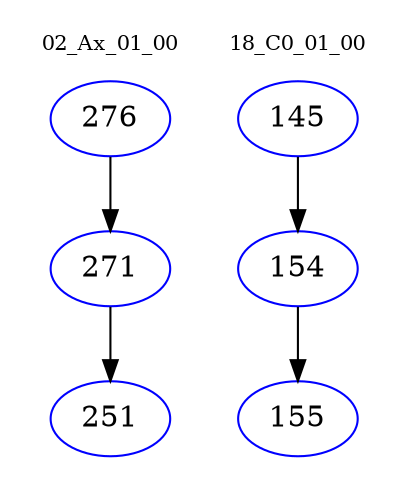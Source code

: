 digraph{
subgraph cluster_0 {
color = white
label = "02_Ax_01_00";
fontsize=10;
T0_276 [label="276", color="blue"]
T0_276 -> T0_271 [color="black"]
T0_271 [label="271", color="blue"]
T0_271 -> T0_251 [color="black"]
T0_251 [label="251", color="blue"]
}
subgraph cluster_1 {
color = white
label = "18_C0_01_00";
fontsize=10;
T1_145 [label="145", color="blue"]
T1_145 -> T1_154 [color="black"]
T1_154 [label="154", color="blue"]
T1_154 -> T1_155 [color="black"]
T1_155 [label="155", color="blue"]
}
}
